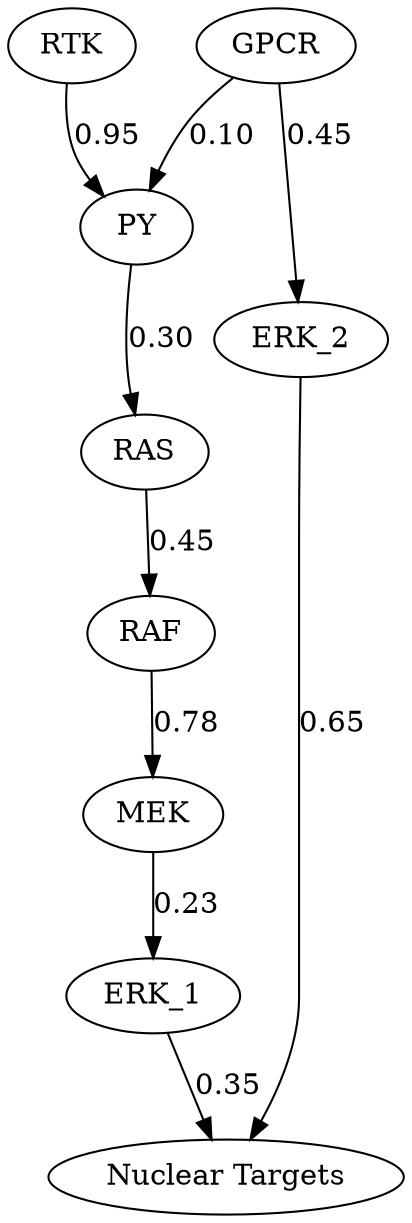 digraph G {
	node0->node8 [label = <0.95>];
	node6->node8 [label = <0.10>];
	node8->node1 [label = <0.30>];
	node1->node2 [label = <0.45>];
	node2->node3 [label = <0.78>];
	node3->node4 [label = <0.23>];
	node4->node5 [label = <0.35>];
	node6->node7 [label = <0.45>];
	node7->node5 [label = <0.65>];
	node0 [label = <RTK>];
	node1 [label = <RAS>];
	node2 [label = <RAF>];
	node3 [label = <MEK>];
	node4 [label = <ERK_1>];
	node5 [label = <Nuclear Targets>];
	node6 [label = <GPCR>];
	node7 [label = <ERK_2>];
	node8 [label = <PY>];
}
